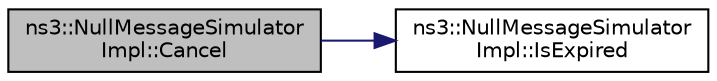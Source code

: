 digraph "ns3::NullMessageSimulatorImpl::Cancel"
{
 // LATEX_PDF_SIZE
  edge [fontname="Helvetica",fontsize="10",labelfontname="Helvetica",labelfontsize="10"];
  node [fontname="Helvetica",fontsize="10",shape=record];
  rankdir="LR";
  Node1 [label="ns3::NullMessageSimulator\lImpl::Cancel",height=0.2,width=0.4,color="black", fillcolor="grey75", style="filled", fontcolor="black",tooltip="Set the cancel bit on this event: the event's associated function will not be invoked when it expires..."];
  Node1 -> Node2 [color="midnightblue",fontsize="10",style="solid",fontname="Helvetica"];
  Node2 [label="ns3::NullMessageSimulator\lImpl::IsExpired",height=0.2,width=0.4,color="black", fillcolor="white", style="filled",URL="$classns3_1_1_null_message_simulator_impl.html#a21530909f305ac397608edc635804271",tooltip="Check if an event has already run or been cancelled."];
}
